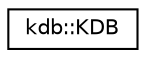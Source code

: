 digraph "Graphical Class Hierarchy"
{
  edge [fontname="Helvetica",fontsize="10",labelfontname="Helvetica",labelfontsize="10"];
  node [fontname="Helvetica",fontsize="10",shape=record];
  rankdir="LR";
  Node1 [label="kdb::KDB",height=0.2,width=0.4,color="black", fillcolor="white", style="filled",URL="$classkdb_1_1KDB.html",tooltip="Constructs a class KDB. "];
}
